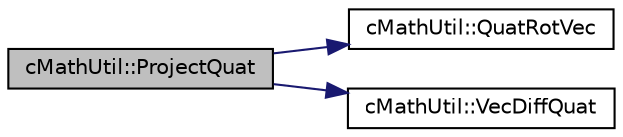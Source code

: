 digraph "cMathUtil::ProjectQuat"
{
 // LATEX_PDF_SIZE
  edge [fontname="Helvetica",fontsize="10",labelfontname="Helvetica",labelfontsize="10"];
  node [fontname="Helvetica",fontsize="10",shape=record];
  rankdir="LR";
  Node1 [label="cMathUtil::ProjectQuat",height=0.2,width=0.4,color="black", fillcolor="grey75", style="filled", fontcolor="black",tooltip=" "];
  Node1 -> Node2 [color="midnightblue",fontsize="10",style="solid",fontname="Helvetica"];
  Node2 [label="cMathUtil::QuatRotVec",height=0.2,width=0.4,color="black", fillcolor="white", style="filled",URL="$classc_math_util.html#a3a0496ade762f12172414c797da44402",tooltip=" "];
  Node1 -> Node3 [color="midnightblue",fontsize="10",style="solid",fontname="Helvetica"];
  Node3 [label="cMathUtil::VecDiffQuat",height=0.2,width=0.4,color="black", fillcolor="white", style="filled",URL="$classc_math_util.html#a0a76ea9956d1d8c61bff3e8f15a73150",tooltip=" "];
}
